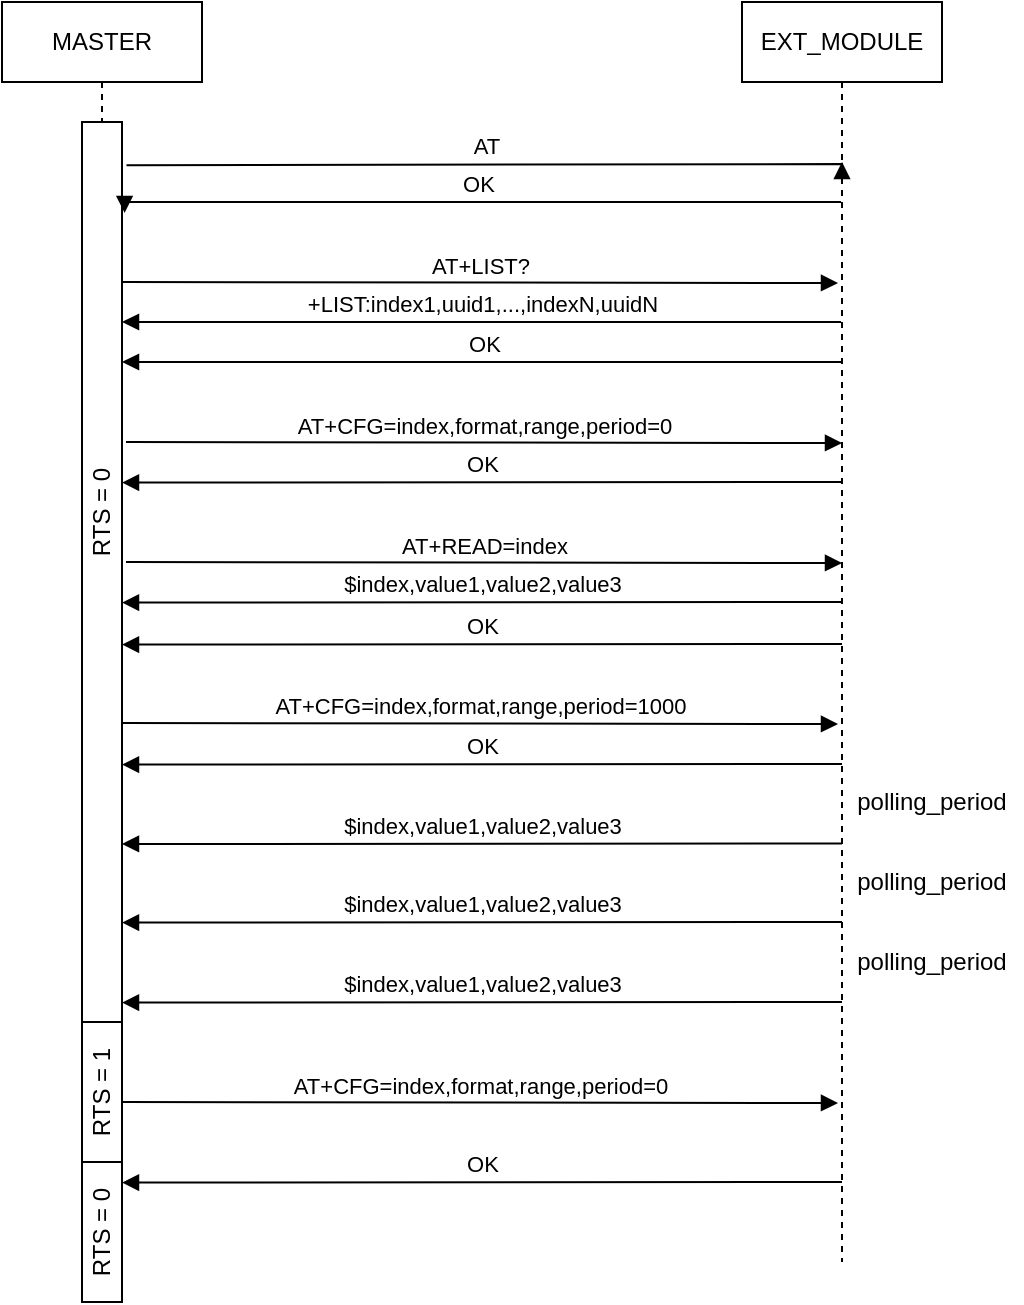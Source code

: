 <mxfile version="21.2.6" type="device">
  <diagram name="Page-1" id="2YBvvXClWsGukQMizWep">
    <mxGraphModel dx="819" dy="447" grid="1" gridSize="10" guides="1" tooltips="1" connect="1" arrows="1" fold="1" page="1" pageScale="1" pageWidth="850" pageHeight="1100" math="0" shadow="0">
      <root>
        <mxCell id="0" />
        <mxCell id="1" parent="0" />
        <mxCell id="yRDwu5R1AfCgXDm9UmEd-7" value="" style="rounded=0;whiteSpace=wrap;html=1;" parent="1" vertex="1">
          <mxGeometry x="190" y="860" width="20" height="70" as="geometry" />
        </mxCell>
        <mxCell id="yRDwu5R1AfCgXDm9UmEd-6" value="" style="rounded=0;whiteSpace=wrap;html=1;" parent="1" vertex="1">
          <mxGeometry x="190" y="790" width="20" height="70" as="geometry" />
        </mxCell>
        <mxCell id="yRDwu5R1AfCgXDm9UmEd-5" value="" style="rounded=0;whiteSpace=wrap;html=1;" parent="1" vertex="1">
          <mxGeometry x="190" y="340" width="20" height="450" as="geometry" />
        </mxCell>
        <mxCell id="aM9ryv3xv72pqoxQDRHE-1" value="MASTER" style="shape=umlLifeline;perimeter=lifelinePerimeter;whiteSpace=wrap;html=1;container=0;dropTarget=0;collapsible=0;recursiveResize=0;outlineConnect=0;portConstraint=eastwest;newEdgeStyle={&quot;edgeStyle&quot;:&quot;elbowEdgeStyle&quot;,&quot;elbow&quot;:&quot;vertical&quot;,&quot;curved&quot;:0,&quot;rounded&quot;:0};" parent="1" vertex="1">
          <mxGeometry x="150" y="280" width="100" height="60" as="geometry" />
        </mxCell>
        <mxCell id="aM9ryv3xv72pqoxQDRHE-5" value="EXT_MODULE" style="shape=umlLifeline;perimeter=lifelinePerimeter;whiteSpace=wrap;html=1;container=0;dropTarget=0;collapsible=0;recursiveResize=0;outlineConnect=0;portConstraint=eastwest;newEdgeStyle={&quot;edgeStyle&quot;:&quot;elbowEdgeStyle&quot;,&quot;elbow&quot;:&quot;vertical&quot;,&quot;curved&quot;:0,&quot;rounded&quot;:0};" parent="1" vertex="1">
          <mxGeometry x="520" y="280" width="100" height="630" as="geometry" />
        </mxCell>
        <mxCell id="aM9ryv3xv72pqoxQDRHE-7" value="AT" style="html=1;verticalAlign=bottom;endArrow=block;edgeStyle=elbowEdgeStyle;elbow=vertical;curved=0;rounded=0;exitX=1.112;exitY=0.048;exitDx=0;exitDy=0;exitPerimeter=0;" parent="1" source="yRDwu5R1AfCgXDm9UmEd-5" edge="1">
          <mxGeometry x="0.001" relative="1" as="geometry">
            <mxPoint x="215" y="360" as="sourcePoint" />
            <Array as="points" />
            <mxPoint x="570" y="360" as="targetPoint" />
            <mxPoint as="offset" />
          </mxGeometry>
        </mxCell>
        <mxCell id="aM9ryv3xv72pqoxQDRHE-9" value="OK" style="html=1;verticalAlign=bottom;endArrow=block;edgeStyle=elbowEdgeStyle;elbow=vertical;curved=0;rounded=0;entryX=1.064;entryY=0.101;entryDx=0;entryDy=0;entryPerimeter=0;" parent="1" source="aM9ryv3xv72pqoxQDRHE-5" target="yRDwu5R1AfCgXDm9UmEd-5" edge="1">
          <mxGeometry relative="1" as="geometry">
            <mxPoint x="565" y="380" as="sourcePoint" />
            <Array as="points">
              <mxPoint x="500" y="380" />
              <mxPoint x="425" y="400" />
            </Array>
            <mxPoint x="335" y="400.0" as="targetPoint" />
          </mxGeometry>
        </mxCell>
        <mxCell id="1T1NDISbJiV7eEOlV3Co-1" value="AT+LIST?" style="html=1;verticalAlign=bottom;endArrow=block;edgeStyle=elbowEdgeStyle;elbow=vertical;curved=0;rounded=0;exitX=0.523;exitY=0.264;exitDx=0;exitDy=0;exitPerimeter=0;" parent="1" edge="1">
          <mxGeometry x="0.001" relative="1" as="geometry">
            <mxPoint x="210" y="420" as="sourcePoint" />
            <Array as="points" />
            <mxPoint x="568" y="421" as="targetPoint" />
            <mxPoint as="offset" />
          </mxGeometry>
        </mxCell>
        <mxCell id="1T1NDISbJiV7eEOlV3Co-2" value="+LIST:index1,uuid1,...,indexN,uuidN" style="html=1;verticalAlign=bottom;endArrow=block;edgeStyle=elbowEdgeStyle;elbow=vertical;curved=0;rounded=0;" parent="1" edge="1">
          <mxGeometry relative="1" as="geometry">
            <mxPoint x="569.5" y="440.0" as="sourcePoint" />
            <Array as="points">
              <mxPoint x="500" y="440" />
              <mxPoint x="425" y="460" />
            </Array>
            <mxPoint x="210" y="440" as="targetPoint" />
          </mxGeometry>
        </mxCell>
        <mxCell id="1T1NDISbJiV7eEOlV3Co-3" value="AT+CFG=index,format,range,period=0" style="html=1;verticalAlign=bottom;endArrow=block;edgeStyle=elbowEdgeStyle;elbow=vertical;curved=0;rounded=0;exitX=0.523;exitY=0.264;exitDx=0;exitDy=0;exitPerimeter=0;" parent="1" edge="1">
          <mxGeometry x="0.001" relative="1" as="geometry">
            <mxPoint x="212" y="500" as="sourcePoint" />
            <Array as="points" />
            <mxPoint x="570" y="501" as="targetPoint" />
            <mxPoint as="offset" />
          </mxGeometry>
        </mxCell>
        <mxCell id="1T1NDISbJiV7eEOlV3Co-4" value="OK" style="html=1;verticalAlign=bottom;endArrow=block;edgeStyle=elbowEdgeStyle;elbow=vertical;curved=0;rounded=0;" parent="1" edge="1">
          <mxGeometry x="-0.001" relative="1" as="geometry">
            <mxPoint x="570" y="520.0" as="sourcePoint" />
            <Array as="points">
              <mxPoint x="500" y="520.29" />
              <mxPoint x="425" y="540.29" />
            </Array>
            <mxPoint x="210" y="520.29" as="targetPoint" />
            <mxPoint as="offset" />
          </mxGeometry>
        </mxCell>
        <mxCell id="1T1NDISbJiV7eEOlV3Co-5" value="AT+READ=index" style="html=1;verticalAlign=bottom;endArrow=block;edgeStyle=elbowEdgeStyle;elbow=vertical;curved=0;rounded=0;exitX=0.523;exitY=0.264;exitDx=0;exitDy=0;exitPerimeter=0;" parent="1" edge="1">
          <mxGeometry x="0.001" relative="1" as="geometry">
            <mxPoint x="212" y="560" as="sourcePoint" />
            <Array as="points" />
            <mxPoint x="570" y="561" as="targetPoint" />
            <mxPoint as="offset" />
          </mxGeometry>
        </mxCell>
        <mxCell id="1T1NDISbJiV7eEOlV3Co-6" value="$index,value1,value2,value3" style="html=1;verticalAlign=bottom;endArrow=block;edgeStyle=elbowEdgeStyle;elbow=vertical;curved=0;rounded=0;" parent="1" edge="1">
          <mxGeometry x="-0.001" relative="1" as="geometry">
            <mxPoint x="570" y="580" as="sourcePoint" />
            <Array as="points">
              <mxPoint x="500" y="580.29" />
              <mxPoint x="425" y="600.29" />
            </Array>
            <mxPoint x="210" y="580.29" as="targetPoint" />
            <mxPoint as="offset" />
          </mxGeometry>
        </mxCell>
        <mxCell id="1T1NDISbJiV7eEOlV3Co-11" value="polling_period" style="text;html=1;strokeColor=none;fillColor=none;align=center;verticalAlign=middle;whiteSpace=wrap;rounded=0;" parent="1" vertex="1">
          <mxGeometry x="570" y="750" width="90" height="20" as="geometry" />
        </mxCell>
        <mxCell id="1T1NDISbJiV7eEOlV3Co-12" value="polling_period" style="text;html=1;strokeColor=none;fillColor=none;align=center;verticalAlign=middle;whiteSpace=wrap;rounded=0;" parent="1" vertex="1">
          <mxGeometry x="570" y="670" width="90" height="20" as="geometry" />
        </mxCell>
        <mxCell id="1T1NDISbJiV7eEOlV3Co-13" value="polling_period" style="text;html=1;strokeColor=none;fillColor=none;align=center;verticalAlign=middle;whiteSpace=wrap;rounded=0;" parent="1" vertex="1">
          <mxGeometry x="570" y="710" width="90" height="20" as="geometry" />
        </mxCell>
        <mxCell id="yRDwu5R1AfCgXDm9UmEd-1" value="RTS = 0" style="text;html=1;strokeColor=none;fillColor=none;align=center;verticalAlign=middle;whiteSpace=wrap;rounded=0;rotation=-90;" parent="1" vertex="1">
          <mxGeometry x="170" y="520" width="60" height="30" as="geometry" />
        </mxCell>
        <mxCell id="yRDwu5R1AfCgXDm9UmEd-2" value="RTS = 1" style="text;html=1;strokeColor=none;fillColor=none;align=center;verticalAlign=middle;whiteSpace=wrap;rounded=0;rotation=-90;" parent="1" vertex="1">
          <mxGeometry x="170" y="810" width="60" height="30" as="geometry" />
        </mxCell>
        <mxCell id="yRDwu5R1AfCgXDm9UmEd-3" value="RTS = 0" style="text;html=1;strokeColor=none;fillColor=none;align=center;verticalAlign=middle;whiteSpace=wrap;rounded=0;rotation=-90;" parent="1" vertex="1">
          <mxGeometry x="170" y="880" width="60" height="30" as="geometry" />
        </mxCell>
        <mxCell id="NtLkrbkxCxMrIHebwTUG-1" value="OK" style="html=1;verticalAlign=bottom;endArrow=block;edgeStyle=elbowEdgeStyle;elbow=vertical;curved=0;rounded=0;" edge="1" parent="1">
          <mxGeometry relative="1" as="geometry">
            <mxPoint x="570" y="461" as="sourcePoint" />
            <Array as="points">
              <mxPoint x="310" y="460" />
              <mxPoint x="230" y="465" />
              <mxPoint x="240" y="461" />
              <mxPoint x="425" y="481" />
            </Array>
            <mxPoint x="210" y="460" as="targetPoint" />
          </mxGeometry>
        </mxCell>
        <mxCell id="NtLkrbkxCxMrIHebwTUG-2" value="OK" style="html=1;verticalAlign=bottom;endArrow=block;edgeStyle=elbowEdgeStyle;elbow=vertical;curved=0;rounded=0;" edge="1" parent="1">
          <mxGeometry x="-0.001" relative="1" as="geometry">
            <mxPoint x="570" y="601.0" as="sourcePoint" />
            <Array as="points">
              <mxPoint x="500" y="601.29" />
              <mxPoint x="425" y="621.29" />
            </Array>
            <mxPoint x="210" y="601.29" as="targetPoint" />
            <mxPoint as="offset" />
          </mxGeometry>
        </mxCell>
        <mxCell id="NtLkrbkxCxMrIHebwTUG-3" value="AT+CFG=index,format,range,period=1000" style="html=1;verticalAlign=bottom;endArrow=block;edgeStyle=elbowEdgeStyle;elbow=vertical;curved=0;rounded=0;exitX=0.523;exitY=0.264;exitDx=0;exitDy=0;exitPerimeter=0;" edge="1" parent="1">
          <mxGeometry x="0.001" relative="1" as="geometry">
            <mxPoint x="210" y="640.5" as="sourcePoint" />
            <Array as="points" />
            <mxPoint x="568" y="641.5" as="targetPoint" />
            <mxPoint as="offset" />
          </mxGeometry>
        </mxCell>
        <mxCell id="NtLkrbkxCxMrIHebwTUG-4" value="OK" style="html=1;verticalAlign=bottom;endArrow=block;edgeStyle=elbowEdgeStyle;elbow=vertical;curved=0;rounded=0;" edge="1" parent="1">
          <mxGeometry x="-0.001" relative="1" as="geometry">
            <mxPoint x="570" y="661.0" as="sourcePoint" />
            <Array as="points">
              <mxPoint x="500" y="661.29" />
              <mxPoint x="425" y="681.29" />
            </Array>
            <mxPoint x="210" y="661.29" as="targetPoint" />
            <mxPoint as="offset" />
          </mxGeometry>
        </mxCell>
        <mxCell id="NtLkrbkxCxMrIHebwTUG-5" value="$index,value1,value2,value3" style="html=1;verticalAlign=bottom;endArrow=block;edgeStyle=elbowEdgeStyle;elbow=vertical;curved=0;rounded=0;" edge="1" parent="1">
          <mxGeometry x="-0.001" relative="1" as="geometry">
            <mxPoint x="570" y="700.71" as="sourcePoint" />
            <Array as="points">
              <mxPoint x="500" y="701" />
              <mxPoint x="425" y="721" />
            </Array>
            <mxPoint x="210" y="701" as="targetPoint" />
            <mxPoint as="offset" />
          </mxGeometry>
        </mxCell>
        <mxCell id="NtLkrbkxCxMrIHebwTUG-6" value="$index,value1,value2,value3" style="html=1;verticalAlign=bottom;endArrow=block;edgeStyle=elbowEdgeStyle;elbow=vertical;curved=0;rounded=0;" edge="1" parent="1">
          <mxGeometry x="-0.001" relative="1" as="geometry">
            <mxPoint x="570" y="740" as="sourcePoint" />
            <Array as="points">
              <mxPoint x="500" y="740.29" />
              <mxPoint x="425" y="760.29" />
            </Array>
            <mxPoint x="210" y="740.29" as="targetPoint" />
            <mxPoint as="offset" />
          </mxGeometry>
        </mxCell>
        <mxCell id="NtLkrbkxCxMrIHebwTUG-7" value="$index,value1,value2,value3" style="html=1;verticalAlign=bottom;endArrow=block;edgeStyle=elbowEdgeStyle;elbow=vertical;curved=0;rounded=0;" edge="1" parent="1">
          <mxGeometry x="-0.001" relative="1" as="geometry">
            <mxPoint x="570" y="780" as="sourcePoint" />
            <Array as="points">
              <mxPoint x="500" y="780.29" />
              <mxPoint x="425" y="800.29" />
            </Array>
            <mxPoint x="210" y="780.29" as="targetPoint" />
            <mxPoint as="offset" />
          </mxGeometry>
        </mxCell>
        <mxCell id="NtLkrbkxCxMrIHebwTUG-8" value="AT+CFG=index,format,range,period=0" style="html=1;verticalAlign=bottom;endArrow=block;edgeStyle=elbowEdgeStyle;elbow=vertical;curved=0;rounded=0;exitX=0.523;exitY=0.264;exitDx=0;exitDy=0;exitPerimeter=0;" edge="1" parent="1">
          <mxGeometry x="0.001" relative="1" as="geometry">
            <mxPoint x="210" y="830" as="sourcePoint" />
            <Array as="points" />
            <mxPoint x="568" y="831" as="targetPoint" />
            <mxPoint as="offset" />
          </mxGeometry>
        </mxCell>
        <mxCell id="NtLkrbkxCxMrIHebwTUG-9" value="OK" style="html=1;verticalAlign=bottom;endArrow=block;edgeStyle=elbowEdgeStyle;elbow=vertical;curved=0;rounded=0;" edge="1" parent="1">
          <mxGeometry x="-0.001" relative="1" as="geometry">
            <mxPoint x="570" y="870.0" as="sourcePoint" />
            <Array as="points">
              <mxPoint x="500" y="870.29" />
              <mxPoint x="425" y="890.29" />
            </Array>
            <mxPoint x="210" y="870.29" as="targetPoint" />
            <mxPoint as="offset" />
          </mxGeometry>
        </mxCell>
      </root>
    </mxGraphModel>
  </diagram>
</mxfile>
